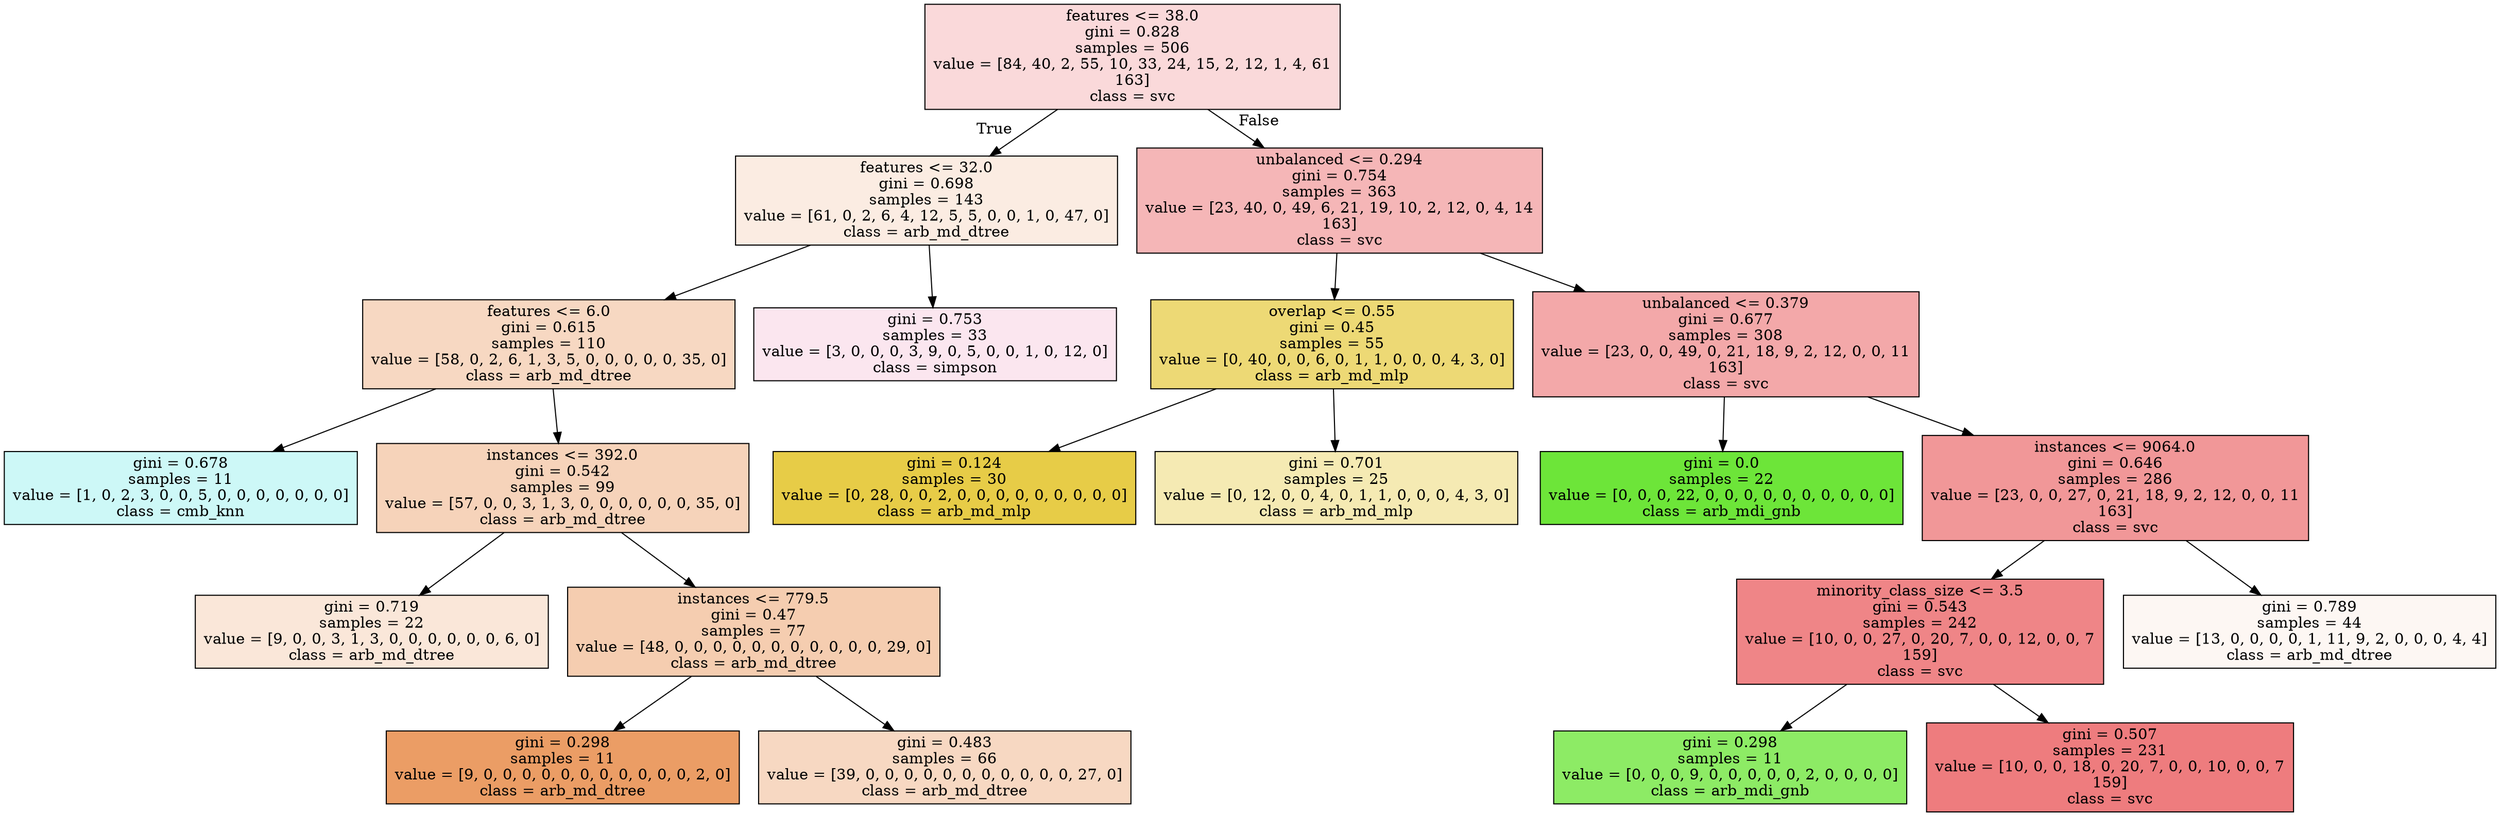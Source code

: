 digraph Tree {
node [shape=box, style="filled", color="black"] ;
0 [label="features <= 38.0\ngini = 0.828\nsamples = 506\nvalue = [84, 40, 2, 55, 10, 33, 24, 15, 2, 12, 1, 4, 61\n163]\nclass = svc", fillcolor="#e5393c30"] ;
1 [label="features <= 32.0\ngini = 0.698\nsamples = 143\nvalue = [61, 0, 2, 6, 4, 12, 5, 5, 0, 0, 1, 0, 47, 0]\nclass = arb_md_dtree", fillcolor="#e5813925"] ;
0 -> 1 [labeldistance=2.5, labelangle=45, headlabel="True"] ;
2 [label="features <= 6.0\ngini = 0.615\nsamples = 110\nvalue = [58, 0, 2, 6, 1, 3, 5, 0, 0, 0, 0, 0, 35, 0]\nclass = arb_md_dtree", fillcolor="#e581394e"] ;
1 -> 2 ;
3 [label="gini = 0.678\nsamples = 11\nvalue = [1, 0, 2, 3, 0, 0, 5, 0, 0, 0, 0, 0, 0, 0]\nclass = cmb_knn", fillcolor="#39e5e240"] ;
2 -> 3 ;
4 [label="instances <= 392.0\ngini = 0.542\nsamples = 99\nvalue = [57, 0, 0, 3, 1, 3, 0, 0, 0, 0, 0, 0, 35, 0]\nclass = arb_md_dtree", fillcolor="#e5813958"] ;
2 -> 4 ;
5 [label="gini = 0.719\nsamples = 22\nvalue = [9, 0, 0, 3, 1, 3, 0, 0, 0, 0, 0, 0, 6, 0]\nclass = arb_md_dtree", fillcolor="#e5813930"] ;
4 -> 5 ;
6 [label="instances <= 779.5\ngini = 0.47\nsamples = 77\nvalue = [48, 0, 0, 0, 0, 0, 0, 0, 0, 0, 0, 0, 29, 0]\nclass = arb_md_dtree", fillcolor="#e5813965"] ;
4 -> 6 ;
7 [label="gini = 0.298\nsamples = 11\nvalue = [9, 0, 0, 0, 0, 0, 0, 0, 0, 0, 0, 0, 2, 0]\nclass = arb_md_dtree", fillcolor="#e58139c6"] ;
6 -> 7 ;
8 [label="gini = 0.483\nsamples = 66\nvalue = [39, 0, 0, 0, 0, 0, 0, 0, 0, 0, 0, 0, 27, 0]\nclass = arb_md_dtree", fillcolor="#e581394e"] ;
6 -> 8 ;
9 [label="gini = 0.753\nsamples = 33\nvalue = [3, 0, 0, 0, 3, 9, 0, 5, 0, 0, 1, 0, 12, 0]\nclass = simpson", fillcolor="#e5398620"] ;
1 -> 9 ;
10 [label="unbalanced <= 0.294\ngini = 0.754\nsamples = 363\nvalue = [23, 40, 0, 49, 6, 21, 19, 10, 2, 12, 0, 4, 14\n163]\nclass = svc", fillcolor="#e5393c5d"] ;
0 -> 10 [labeldistance=2.5, labelangle=-45, headlabel="False"] ;
11 [label="overlap <= 0.55\ngini = 0.45\nsamples = 55\nvalue = [0, 40, 0, 0, 6, 0, 1, 1, 0, 0, 0, 4, 3, 0]\nclass = arb_md_mlp", fillcolor="#e5c839b1"] ;
10 -> 11 ;
12 [label="gini = 0.124\nsamples = 30\nvalue = [0, 28, 0, 0, 2, 0, 0, 0, 0, 0, 0, 0, 0, 0]\nclass = arb_md_mlp", fillcolor="#e5c839ed"] ;
11 -> 12 ;
13 [label="gini = 0.701\nsamples = 25\nvalue = [0, 12, 0, 0, 4, 0, 1, 1, 0, 0, 0, 4, 3, 0]\nclass = arb_md_mlp", fillcolor="#e5c83961"] ;
11 -> 13 ;
14 [label="unbalanced <= 0.379\ngini = 0.677\nsamples = 308\nvalue = [23, 0, 0, 49, 0, 21, 18, 9, 2, 12, 0, 0, 11\n163]\nclass = svc", fillcolor="#e5393c70"] ;
10 -> 14 ;
15 [label="gini = 0.0\nsamples = 22\nvalue = [0, 0, 0, 22, 0, 0, 0, 0, 0, 0, 0, 0, 0, 0]\nclass = arb_mdi_gnb", fillcolor="#6de539ff"] ;
14 -> 15 ;
16 [label="instances <= 9064.0\ngini = 0.646\nsamples = 286\nvalue = [23, 0, 0, 27, 0, 21, 18, 9, 2, 12, 0, 0, 11\n163]\nclass = svc", fillcolor="#e5393c86"] ;
14 -> 16 ;
17 [label="minority_class_size <= 3.5\ngini = 0.543\nsamples = 242\nvalue = [10, 0, 0, 27, 0, 20, 7, 0, 0, 12, 0, 0, 7\n159]\nclass = svc", fillcolor="#e5393c9d"] ;
16 -> 17 ;
18 [label="gini = 0.298\nsamples = 11\nvalue = [0, 0, 0, 9, 0, 0, 0, 0, 0, 2, 0, 0, 0, 0]\nclass = arb_mdi_gnb", fillcolor="#6de539c6"] ;
17 -> 18 ;
19 [label="gini = 0.507\nsamples = 231\nvalue = [10, 0, 0, 18, 0, 20, 7, 0, 0, 10, 0, 0, 7\n159]\nclass = svc", fillcolor="#e5393ca8"] ;
17 -> 19 ;
20 [label="gini = 0.789\nsamples = 44\nvalue = [13, 0, 0, 0, 0, 1, 11, 9, 2, 0, 0, 0, 4, 4]\nclass = arb_md_dtree", fillcolor="#e581390f"] ;
16 -> 20 ;
}